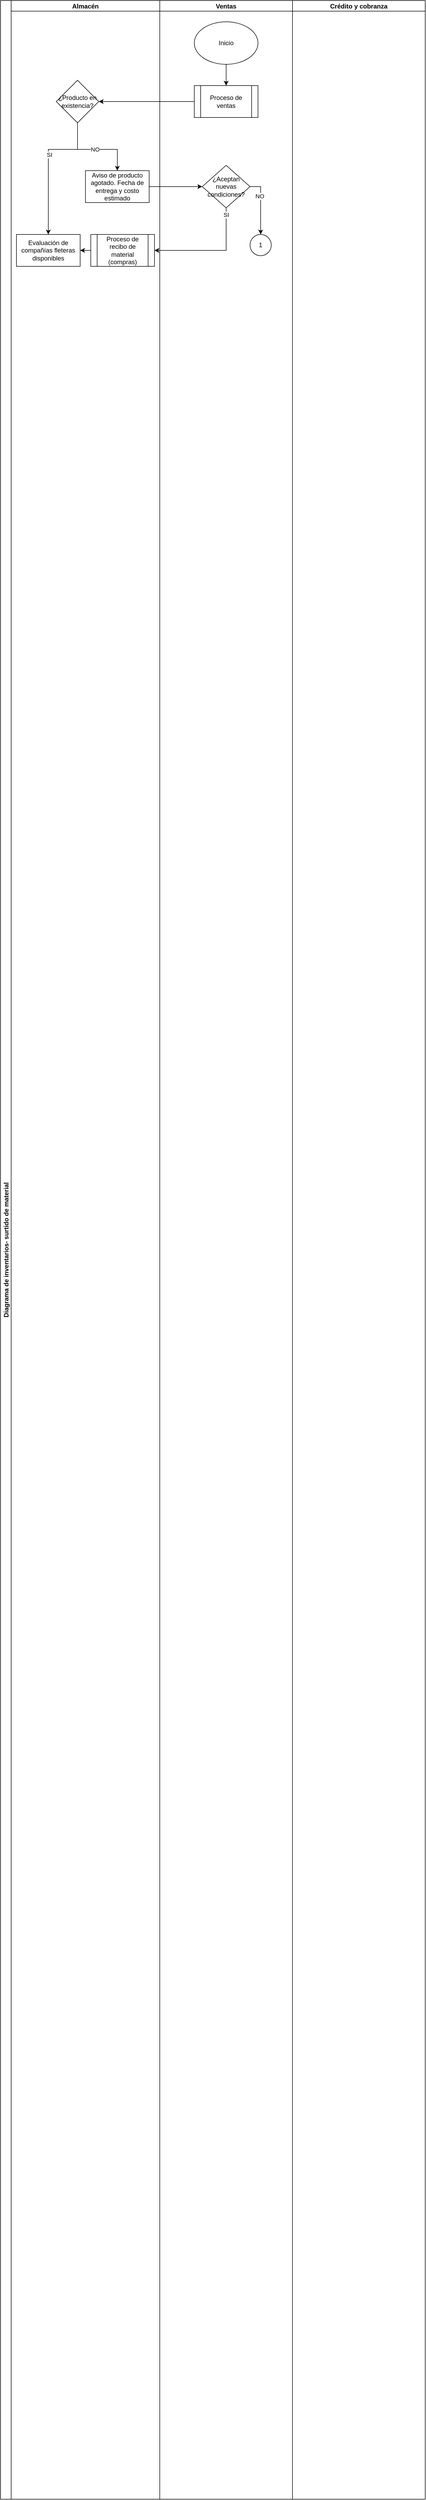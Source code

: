 <mxfile version="18.0.3" type="github">
  <diagram id="eHBg9pOx8zbzsj87ISut" name="Page-1">
    <mxGraphModel dx="1038" dy="5157" grid="1" gridSize="10" guides="1" tooltips="1" connect="1" arrows="1" fold="1" page="1" pageScale="1" pageWidth="827" pageHeight="1169" math="0" shadow="0">
      <root>
        <mxCell id="0" />
        <mxCell id="1" parent="0" />
        <mxCell id="t4oNonPoKeJsv296b4S--1" value="Diagrama de inventarios- surtido de material" style="swimlane;childLayout=stackLayout;resizeParent=1;resizeParentMax=0;startSize=20;horizontal=0;horizontalStack=1;" vertex="1" parent="1">
          <mxGeometry x="20" y="-4640" width="800" height="4700" as="geometry" />
        </mxCell>
        <mxCell id="t4oNonPoKeJsv296b4S--2" value="Almacén" style="swimlane;startSize=20;" vertex="1" parent="t4oNonPoKeJsv296b4S--1">
          <mxGeometry x="20" width="280" height="4700" as="geometry" />
        </mxCell>
        <mxCell id="t4oNonPoKeJsv296b4S--9" value="¿Producto en existencia?" style="rhombus;whiteSpace=wrap;html=1;" vertex="1" parent="t4oNonPoKeJsv296b4S--2">
          <mxGeometry x="85" y="150" width="80" height="80" as="geometry" />
        </mxCell>
        <mxCell id="t4oNonPoKeJsv296b4S--13" value="Evaluación de compañías fleteras disponibles" style="whiteSpace=wrap;html=1;" vertex="1" parent="t4oNonPoKeJsv296b4S--2">
          <mxGeometry x="10" y="440" width="120" height="60" as="geometry" />
        </mxCell>
        <mxCell id="t4oNonPoKeJsv296b4S--14" value="" style="edgeStyle=orthogonalEdgeStyle;rounded=0;orthogonalLoop=1;jettySize=auto;html=1;entryX=0.5;entryY=0;entryDx=0;entryDy=0;" edge="1" parent="t4oNonPoKeJsv296b4S--2" source="t4oNonPoKeJsv296b4S--9" target="t4oNonPoKeJsv296b4S--13">
          <mxGeometry relative="1" as="geometry">
            <Array as="points">
              <mxPoint x="125" y="280" />
              <mxPoint x="70" y="280" />
            </Array>
          </mxGeometry>
        </mxCell>
        <mxCell id="t4oNonPoKeJsv296b4S--15" value="SI" style="edgeLabel;html=1;align=center;verticalAlign=middle;resizable=0;points=[];" vertex="1" connectable="0" parent="t4oNonPoKeJsv296b4S--14">
          <mxGeometry x="-0.137" y="2" relative="1" as="geometry">
            <mxPoint as="offset" />
          </mxGeometry>
        </mxCell>
        <mxCell id="t4oNonPoKeJsv296b4S--11" value="Aviso de producto agotado. Fecha de entrega y costo estimado" style="whiteSpace=wrap;html=1;" vertex="1" parent="t4oNonPoKeJsv296b4S--2">
          <mxGeometry x="140" y="320" width="120" height="60" as="geometry" />
        </mxCell>
        <mxCell id="t4oNonPoKeJsv296b4S--12" value="NO" style="edgeStyle=orthogonalEdgeStyle;rounded=0;orthogonalLoop=1;jettySize=auto;html=1;" edge="1" parent="t4oNonPoKeJsv296b4S--2" source="t4oNonPoKeJsv296b4S--9" target="t4oNonPoKeJsv296b4S--11">
          <mxGeometry relative="1" as="geometry">
            <Array as="points">
              <mxPoint x="125" y="280" />
              <mxPoint x="200" y="280" />
            </Array>
          </mxGeometry>
        </mxCell>
        <mxCell id="t4oNonPoKeJsv296b4S--21" value="" style="edgeStyle=orthogonalEdgeStyle;rounded=0;orthogonalLoop=1;jettySize=auto;html=1;" edge="1" parent="t4oNonPoKeJsv296b4S--2" source="t4oNonPoKeJsv296b4S--18" target="t4oNonPoKeJsv296b4S--13">
          <mxGeometry relative="1" as="geometry" />
        </mxCell>
        <mxCell id="t4oNonPoKeJsv296b4S--18" value="Proceso de recibo de material (compras)" style="shape=process;whiteSpace=wrap;html=1;backgroundOutline=1;" vertex="1" parent="t4oNonPoKeJsv296b4S--2">
          <mxGeometry x="150" y="440" width="120" height="60" as="geometry" />
        </mxCell>
        <mxCell id="t4oNonPoKeJsv296b4S--3" value="Ventas" style="swimlane;startSize=20;aspect=fixed;" vertex="1" parent="t4oNonPoKeJsv296b4S--1">
          <mxGeometry x="300" width="250" height="4700" as="geometry" />
        </mxCell>
        <mxCell id="t4oNonPoKeJsv296b4S--8" value="" style="edgeStyle=orthogonalEdgeStyle;rounded=0;orthogonalLoop=1;jettySize=auto;html=1;" edge="1" parent="t4oNonPoKeJsv296b4S--3" source="t4oNonPoKeJsv296b4S--6" target="t4oNonPoKeJsv296b4S--7">
          <mxGeometry relative="1" as="geometry" />
        </mxCell>
        <mxCell id="t4oNonPoKeJsv296b4S--6" value="Inicio" style="ellipse;whiteSpace=wrap;html=1;" vertex="1" parent="t4oNonPoKeJsv296b4S--3">
          <mxGeometry x="65" y="40" width="120" height="80" as="geometry" />
        </mxCell>
        <mxCell id="t4oNonPoKeJsv296b4S--7" value="Proceso de ventas" style="shape=process;whiteSpace=wrap;html=1;backgroundOutline=1;" vertex="1" parent="t4oNonPoKeJsv296b4S--3">
          <mxGeometry x="65" y="160" width="120" height="60" as="geometry" />
        </mxCell>
        <mxCell id="t4oNonPoKeJsv296b4S--23" style="edgeStyle=orthogonalEdgeStyle;rounded=0;orthogonalLoop=1;jettySize=auto;html=1;exitX=1;exitY=0.5;exitDx=0;exitDy=0;" edge="1" parent="t4oNonPoKeJsv296b4S--3" source="t4oNonPoKeJsv296b4S--16" target="t4oNonPoKeJsv296b4S--22">
          <mxGeometry relative="1" as="geometry" />
        </mxCell>
        <mxCell id="t4oNonPoKeJsv296b4S--24" value="NO" style="edgeLabel;html=1;align=center;verticalAlign=middle;resizable=0;points=[];" vertex="1" connectable="0" parent="t4oNonPoKeJsv296b4S--23">
          <mxGeometry x="-0.32" y="-2" relative="1" as="geometry">
            <mxPoint as="offset" />
          </mxGeometry>
        </mxCell>
        <mxCell id="t4oNonPoKeJsv296b4S--16" value="¿Aceptan nuevas condiciones?" style="rhombus;whiteSpace=wrap;html=1;" vertex="1" parent="t4oNonPoKeJsv296b4S--3">
          <mxGeometry x="80" y="310" width="90" height="80" as="geometry" />
        </mxCell>
        <mxCell id="t4oNonPoKeJsv296b4S--22" value="1" style="ellipse;whiteSpace=wrap;html=1;aspect=fixed;" vertex="1" parent="t4oNonPoKeJsv296b4S--3">
          <mxGeometry x="170" y="440" width="40" height="40" as="geometry" />
        </mxCell>
        <mxCell id="t4oNonPoKeJsv296b4S--4" value="Crédito y cobranza" style="swimlane;startSize=20;" vertex="1" parent="t4oNonPoKeJsv296b4S--1">
          <mxGeometry x="550" width="250" height="4700" as="geometry" />
        </mxCell>
        <mxCell id="t4oNonPoKeJsv296b4S--10" value="" style="edgeStyle=orthogonalEdgeStyle;rounded=0;orthogonalLoop=1;jettySize=auto;html=1;" edge="1" parent="t4oNonPoKeJsv296b4S--1" source="t4oNonPoKeJsv296b4S--7" target="t4oNonPoKeJsv296b4S--9">
          <mxGeometry relative="1" as="geometry" />
        </mxCell>
        <mxCell id="t4oNonPoKeJsv296b4S--17" value="" style="edgeStyle=orthogonalEdgeStyle;rounded=0;orthogonalLoop=1;jettySize=auto;html=1;" edge="1" parent="t4oNonPoKeJsv296b4S--1" source="t4oNonPoKeJsv296b4S--11" target="t4oNonPoKeJsv296b4S--16">
          <mxGeometry relative="1" as="geometry" />
        </mxCell>
        <mxCell id="t4oNonPoKeJsv296b4S--19" value="" style="edgeStyle=orthogonalEdgeStyle;rounded=0;orthogonalLoop=1;jettySize=auto;html=1;" edge="1" parent="t4oNonPoKeJsv296b4S--1" source="t4oNonPoKeJsv296b4S--16" target="t4oNonPoKeJsv296b4S--18">
          <mxGeometry relative="1" as="geometry">
            <Array as="points">
              <mxPoint x="425" y="470" />
            </Array>
          </mxGeometry>
        </mxCell>
        <mxCell id="t4oNonPoKeJsv296b4S--20" value="SI" style="edgeLabel;html=1;align=center;verticalAlign=middle;resizable=0;points=[];" vertex="1" connectable="0" parent="t4oNonPoKeJsv296b4S--19">
          <mxGeometry x="-0.877" relative="1" as="geometry">
            <mxPoint as="offset" />
          </mxGeometry>
        </mxCell>
      </root>
    </mxGraphModel>
  </diagram>
</mxfile>
